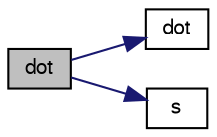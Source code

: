 digraph "dot"
{
  bgcolor="transparent";
  edge [fontname="FreeSans",fontsize="10",labelfontname="FreeSans",labelfontsize="10"];
  node [fontname="FreeSans",fontsize="10",shape=record];
  rankdir="LR";
  Node129389 [label="dot",height=0.2,width=0.4,color="black", fillcolor="grey75", style="filled", fontcolor="black"];
  Node129389 -> Node129390 [color="midnightblue",fontsize="10",style="solid",fontname="FreeSans"];
  Node129390 [label="dot",height=0.2,width=0.4,color="black",URL="$a21124.html#a6a9353de9f9fd7835505aa3fbded7f94"];
  Node129389 -> Node129391 [color="midnightblue",fontsize="10",style="solid",fontname="FreeSans"];
  Node129391 [label="s",height=0.2,width=0.4,color="black",URL="$a18905.html#abb9c4233033fad2ad0206cd4adad3b9f"];
}
